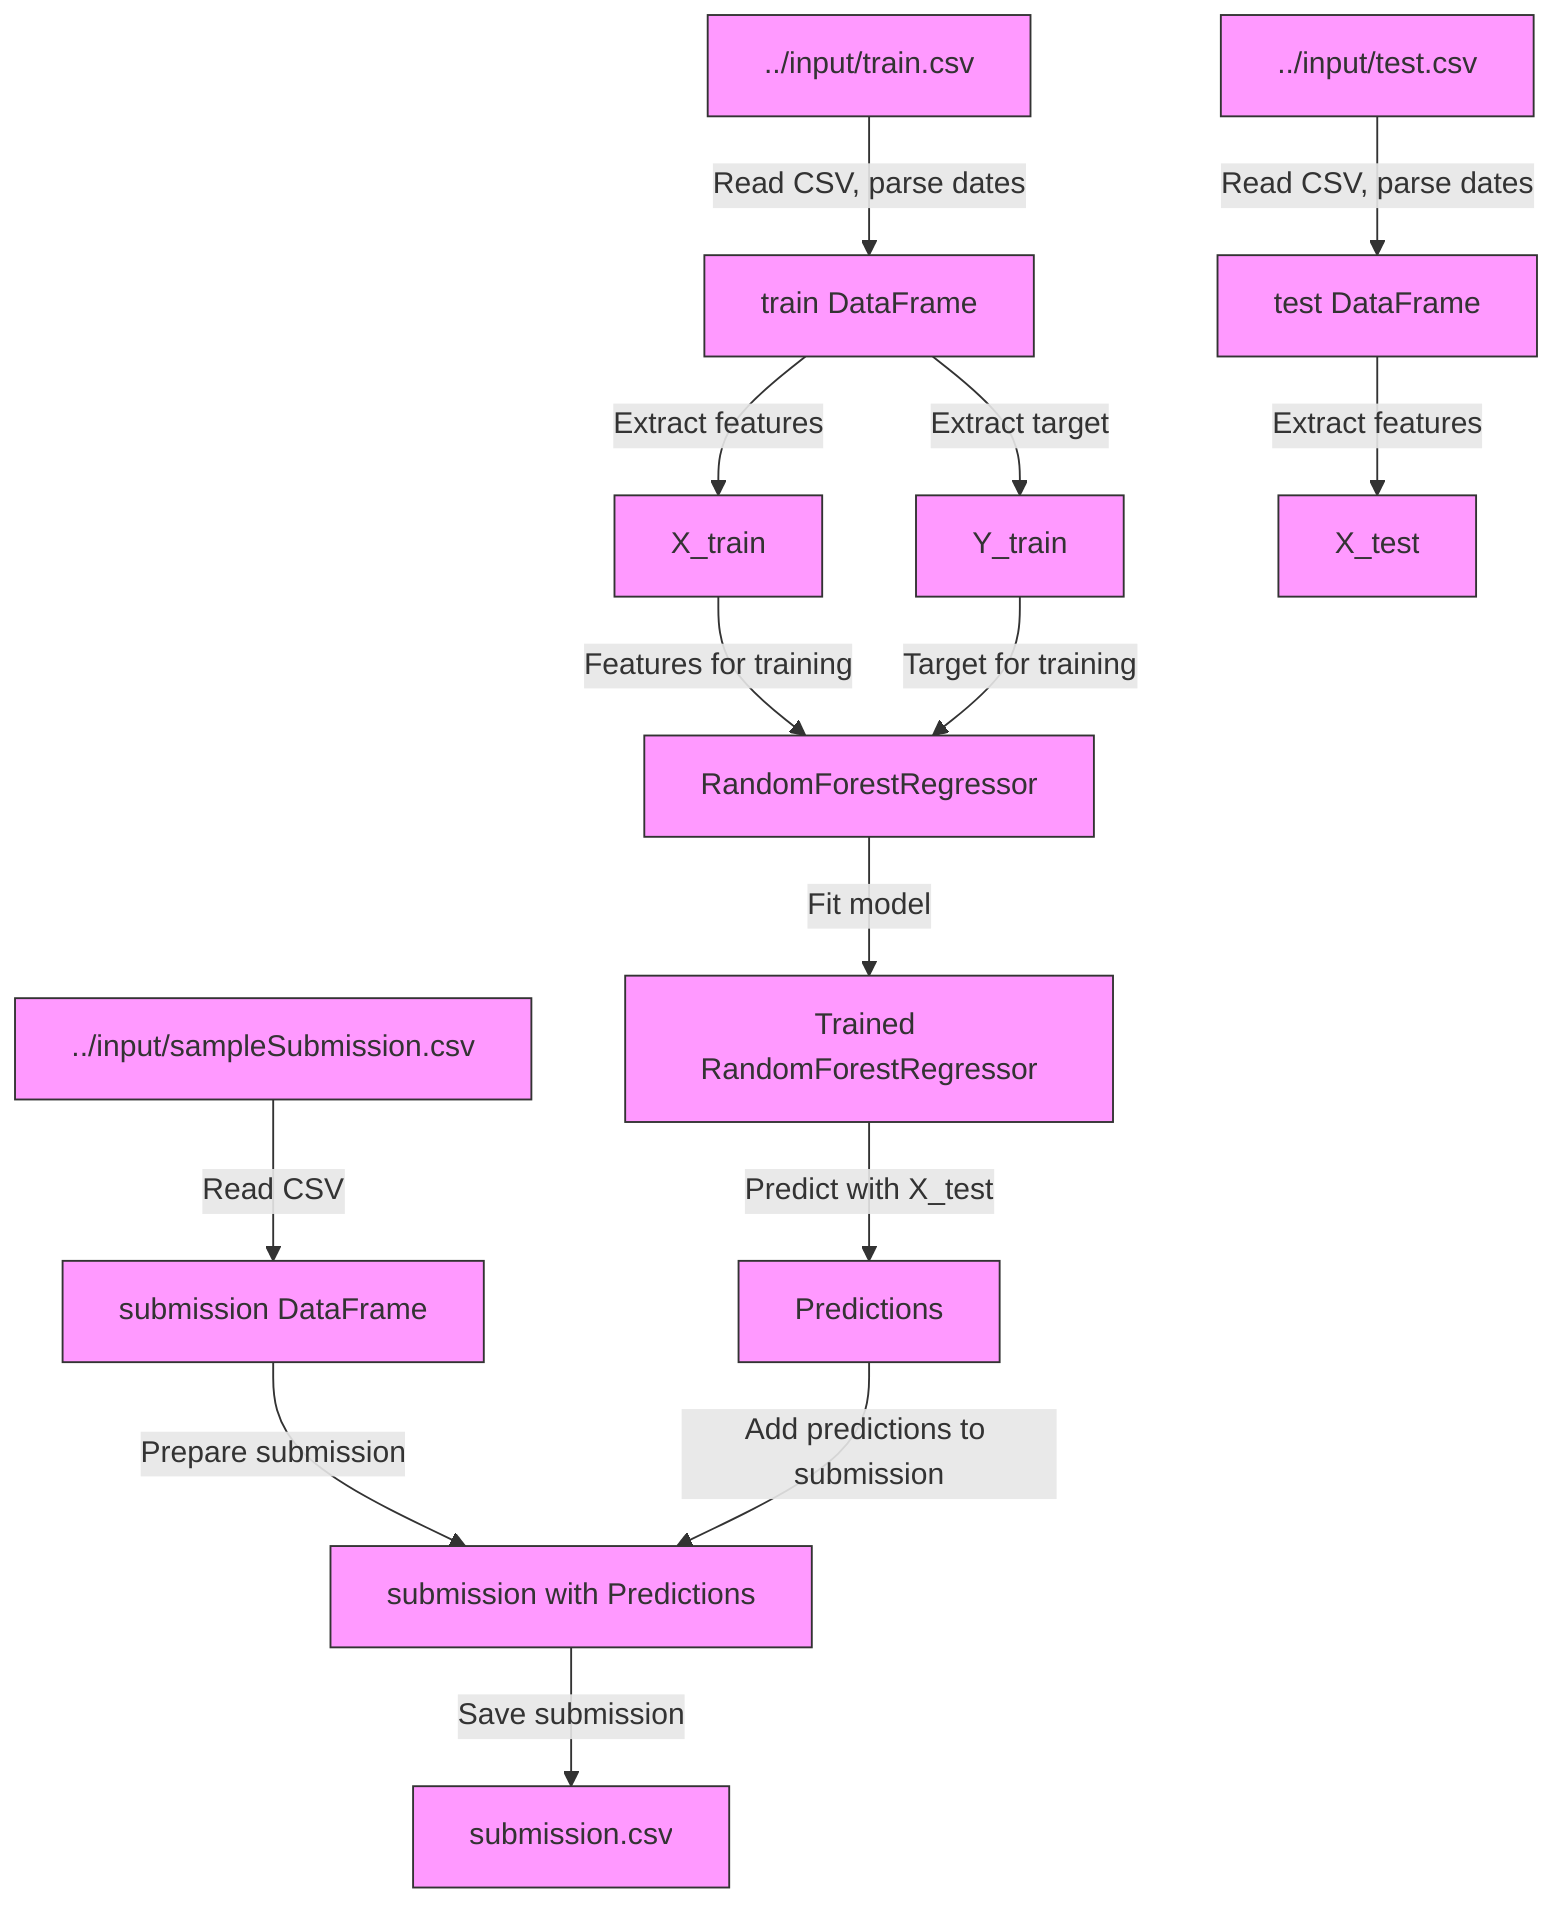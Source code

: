 flowchart TD
    %% Data Sources
    A1["../input/train.csv"] -->|Read CSV, parse dates| B1["train DataFrame"]
    A2["../input/test.csv"] -->|Read CSV, parse dates| B2["test DataFrame"]
    A3["../input/sampleSubmission.csv"] -->|Read CSV| F1["submission DataFrame"]

    %% Data Preparation
    B1 -->|Extract features| C1["X_train"]
    B2 -->|Extract features| C2["X_test"]
    B1 -->|Extract target| D1["Y_train"]

    %% Model Training
    D1 -->|Target for training| E1["RandomForestRegressor"]
    C1 -->|Features for training| E1
    E1 -->|Fit model| E2["Trained RandomForestRegressor"]

    %% Prediction
    E2 -->|Predict with X_test| G1["Predictions"]

    %% Submission Preparation
    F1 -->|Prepare submission| G2["submission with Predictions"]
    G1 -->|Add predictions to submission| G2
    G2 -->|Save submission| H1["submission.csv"]

    %% Comments
    classDef default fill:#f9f,stroke:#333,stroke-width:1px;
    class A1,A2,A3,B1,B2,F1 gray;
    class C1,C2,D1,E1,E2,G1,G2 gray;